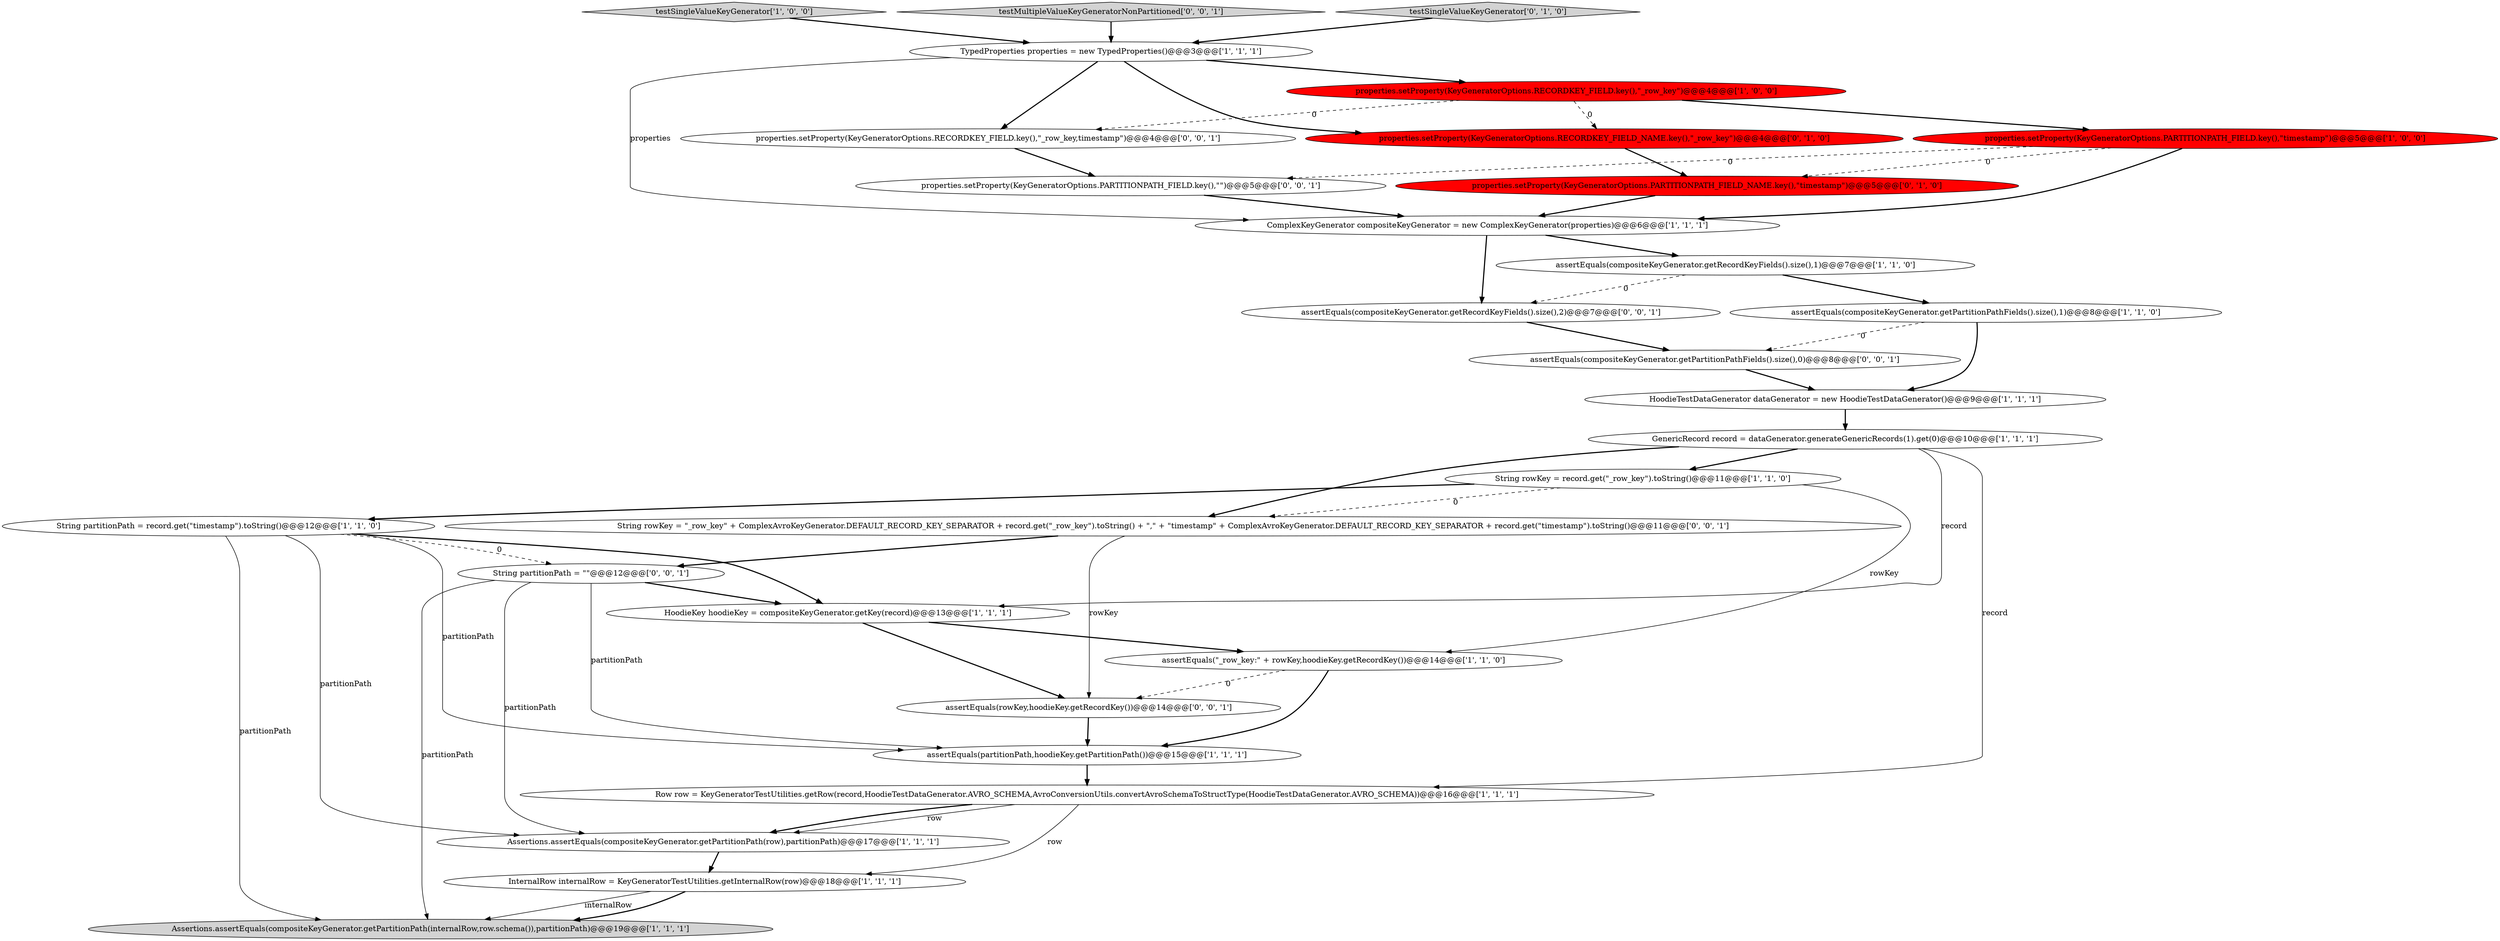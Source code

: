 digraph {
3 [style = filled, label = "String rowKey = record.get(\"_row_key\").toString()@@@11@@@['1', '1', '0']", fillcolor = white, shape = ellipse image = "AAA0AAABBB1BBB"];
8 [style = filled, label = "GenericRecord record = dataGenerator.generateGenericRecords(1).get(0)@@@10@@@['1', '1', '1']", fillcolor = white, shape = ellipse image = "AAA0AAABBB1BBB"];
27 [style = filled, label = "assertEquals(compositeKeyGenerator.getRecordKeyFields().size(),2)@@@7@@@['0', '0', '1']", fillcolor = white, shape = ellipse image = "AAA0AAABBB3BBB"];
18 [style = filled, label = "properties.setProperty(KeyGeneratorOptions.PARTITIONPATH_FIELD_NAME.key(),\"timestamp\")@@@5@@@['0', '1', '0']", fillcolor = red, shape = ellipse image = "AAA1AAABBB2BBB"];
7 [style = filled, label = "testSingleValueKeyGenerator['1', '0', '0']", fillcolor = lightgray, shape = diamond image = "AAA0AAABBB1BBB"];
26 [style = filled, label = "String partitionPath = \"\"@@@12@@@['0', '0', '1']", fillcolor = white, shape = ellipse image = "AAA0AAABBB3BBB"];
25 [style = filled, label = "assertEquals(compositeKeyGenerator.getPartitionPathFields().size(),0)@@@8@@@['0', '0', '1']", fillcolor = white, shape = ellipse image = "AAA0AAABBB3BBB"];
14 [style = filled, label = "assertEquals(\"_row_key:\" + rowKey,hoodieKey.getRecordKey())@@@14@@@['1', '1', '0']", fillcolor = white, shape = ellipse image = "AAA0AAABBB1BBB"];
15 [style = filled, label = "Row row = KeyGeneratorTestUtilities.getRow(record,HoodieTestDataGenerator.AVRO_SCHEMA,AvroConversionUtils.convertAvroSchemaToStructType(HoodieTestDataGenerator.AVRO_SCHEMA))@@@16@@@['1', '1', '1']", fillcolor = white, shape = ellipse image = "AAA0AAABBB1BBB"];
17 [style = filled, label = "ComplexKeyGenerator compositeKeyGenerator = new ComplexKeyGenerator(properties)@@@6@@@['1', '1', '1']", fillcolor = white, shape = ellipse image = "AAA0AAABBB1BBB"];
28 [style = filled, label = "testMultipleValueKeyGeneratorNonPartitioned['0', '0', '1']", fillcolor = lightgray, shape = diamond image = "AAA0AAABBB3BBB"];
6 [style = filled, label = "TypedProperties properties = new TypedProperties()@@@3@@@['1', '1', '1']", fillcolor = white, shape = ellipse image = "AAA0AAABBB1BBB"];
0 [style = filled, label = "HoodieKey hoodieKey = compositeKeyGenerator.getKey(record)@@@13@@@['1', '1', '1']", fillcolor = white, shape = ellipse image = "AAA0AAABBB1BBB"];
16 [style = filled, label = "Assertions.assertEquals(compositeKeyGenerator.getPartitionPath(internalRow,row.schema()),partitionPath)@@@19@@@['1', '1', '1']", fillcolor = lightgray, shape = ellipse image = "AAA0AAABBB1BBB"];
23 [style = filled, label = "assertEquals(rowKey,hoodieKey.getRecordKey())@@@14@@@['0', '0', '1']", fillcolor = white, shape = ellipse image = "AAA0AAABBB3BBB"];
4 [style = filled, label = "String partitionPath = record.get(\"timestamp\").toString()@@@12@@@['1', '1', '0']", fillcolor = white, shape = ellipse image = "AAA0AAABBB1BBB"];
10 [style = filled, label = "assertEquals(partitionPath,hoodieKey.getPartitionPath())@@@15@@@['1', '1', '1']", fillcolor = white, shape = ellipse image = "AAA0AAABBB1BBB"];
11 [style = filled, label = "Assertions.assertEquals(compositeKeyGenerator.getPartitionPath(row),partitionPath)@@@17@@@['1', '1', '1']", fillcolor = white, shape = ellipse image = "AAA0AAABBB1BBB"];
1 [style = filled, label = "InternalRow internalRow = KeyGeneratorTestUtilities.getInternalRow(row)@@@18@@@['1', '1', '1']", fillcolor = white, shape = ellipse image = "AAA0AAABBB1BBB"];
24 [style = filled, label = "properties.setProperty(KeyGeneratorOptions.PARTITIONPATH_FIELD.key(),\"\")@@@5@@@['0', '0', '1']", fillcolor = white, shape = ellipse image = "AAA0AAABBB3BBB"];
9 [style = filled, label = "HoodieTestDataGenerator dataGenerator = new HoodieTestDataGenerator()@@@9@@@['1', '1', '1']", fillcolor = white, shape = ellipse image = "AAA0AAABBB1BBB"];
22 [style = filled, label = "properties.setProperty(KeyGeneratorOptions.RECORDKEY_FIELD.key(),\"_row_key,timestamp\")@@@4@@@['0', '0', '1']", fillcolor = white, shape = ellipse image = "AAA0AAABBB3BBB"];
12 [style = filled, label = "assertEquals(compositeKeyGenerator.getPartitionPathFields().size(),1)@@@8@@@['1', '1', '0']", fillcolor = white, shape = ellipse image = "AAA0AAABBB1BBB"];
20 [style = filled, label = "testSingleValueKeyGenerator['0', '1', '0']", fillcolor = lightgray, shape = diamond image = "AAA0AAABBB2BBB"];
2 [style = filled, label = "properties.setProperty(KeyGeneratorOptions.RECORDKEY_FIELD.key(),\"_row_key\")@@@4@@@['1', '0', '0']", fillcolor = red, shape = ellipse image = "AAA1AAABBB1BBB"];
5 [style = filled, label = "properties.setProperty(KeyGeneratorOptions.PARTITIONPATH_FIELD.key(),\"timestamp\")@@@5@@@['1', '0', '0']", fillcolor = red, shape = ellipse image = "AAA1AAABBB1BBB"];
13 [style = filled, label = "assertEquals(compositeKeyGenerator.getRecordKeyFields().size(),1)@@@7@@@['1', '1', '0']", fillcolor = white, shape = ellipse image = "AAA0AAABBB1BBB"];
19 [style = filled, label = "properties.setProperty(KeyGeneratorOptions.RECORDKEY_FIELD_NAME.key(),\"_row_key\")@@@4@@@['0', '1', '0']", fillcolor = red, shape = ellipse image = "AAA1AAABBB2BBB"];
21 [style = filled, label = "String rowKey = \"_row_key\" + ComplexAvroKeyGenerator.DEFAULT_RECORD_KEY_SEPARATOR + record.get(\"_row_key\").toString() + \",\" + \"timestamp\" + ComplexAvroKeyGenerator.DEFAULT_RECORD_KEY_SEPARATOR + record.get(\"timestamp\").toString()@@@11@@@['0', '0', '1']", fillcolor = white, shape = ellipse image = "AAA0AAABBB3BBB"];
15->11 [style = solid, label="row"];
19->18 [style = bold, label=""];
28->6 [style = bold, label=""];
2->19 [style = dashed, label="0"];
10->15 [style = bold, label=""];
1->16 [style = solid, label="internalRow"];
3->21 [style = dashed, label="0"];
11->1 [style = bold, label=""];
6->22 [style = bold, label=""];
25->9 [style = bold, label=""];
8->3 [style = bold, label=""];
4->11 [style = solid, label="partitionPath"];
5->24 [style = dashed, label="0"];
18->17 [style = bold, label=""];
14->10 [style = bold, label=""];
4->10 [style = solid, label="partitionPath"];
6->19 [style = bold, label=""];
20->6 [style = bold, label=""];
4->26 [style = dashed, label="0"];
5->18 [style = dashed, label="0"];
12->9 [style = bold, label=""];
5->17 [style = bold, label=""];
9->8 [style = bold, label=""];
3->4 [style = bold, label=""];
4->0 [style = bold, label=""];
6->2 [style = bold, label=""];
26->10 [style = solid, label="partitionPath"];
21->26 [style = bold, label=""];
26->0 [style = bold, label=""];
0->14 [style = bold, label=""];
15->1 [style = solid, label="row"];
14->23 [style = dashed, label="0"];
13->12 [style = bold, label=""];
12->25 [style = dashed, label="0"];
0->23 [style = bold, label=""];
15->11 [style = bold, label=""];
13->27 [style = dashed, label="0"];
8->15 [style = solid, label="record"];
1->16 [style = bold, label=""];
26->16 [style = solid, label="partitionPath"];
7->6 [style = bold, label=""];
24->17 [style = bold, label=""];
6->17 [style = solid, label="properties"];
23->10 [style = bold, label=""];
8->21 [style = bold, label=""];
3->14 [style = solid, label="rowKey"];
17->13 [style = bold, label=""];
22->24 [style = bold, label=""];
17->27 [style = bold, label=""];
4->16 [style = solid, label="partitionPath"];
26->11 [style = solid, label="partitionPath"];
2->22 [style = dashed, label="0"];
8->0 [style = solid, label="record"];
27->25 [style = bold, label=""];
21->23 [style = solid, label="rowKey"];
2->5 [style = bold, label=""];
}
